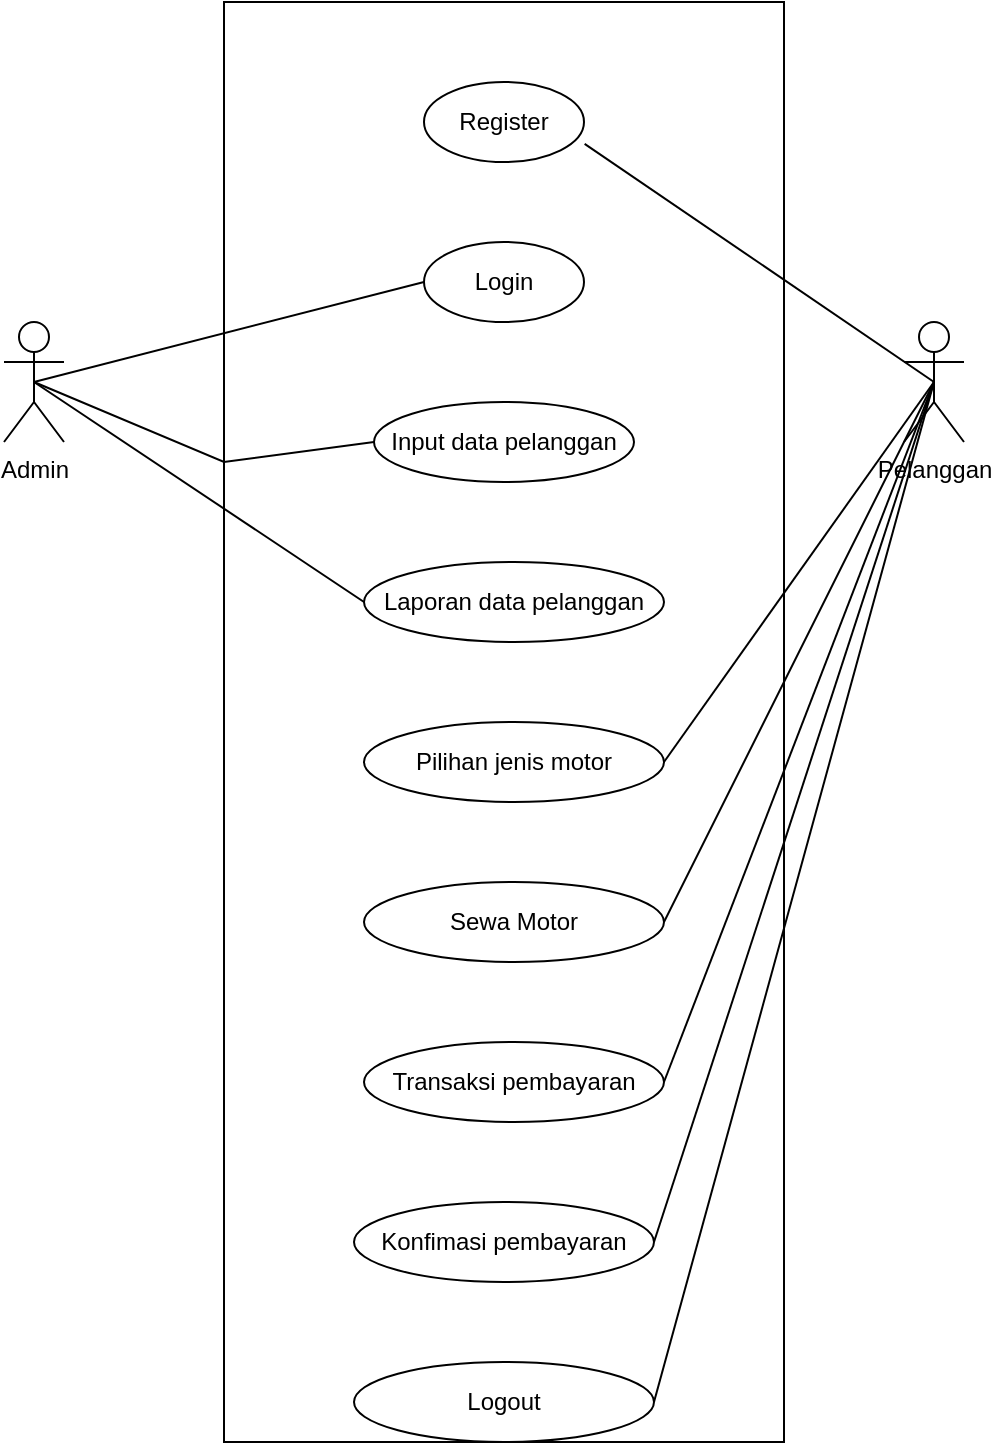 <mxfile version="24.7.17">
  <diagram name="Page-1" id="UAyF_9i4YKcvhddwHqv3">
    <mxGraphModel dx="1059" dy="719" grid="1" gridSize="10" guides="1" tooltips="1" connect="1" arrows="1" fold="1" page="1" pageScale="1" pageWidth="850" pageHeight="1100" math="0" shadow="0">
      <root>
        <mxCell id="0" />
        <mxCell id="1" parent="0" />
        <mxCell id="7GCXgjs2oAFWq0BUSPS8-1" value="&lt;div&gt;&lt;br&gt;&lt;/div&gt;&lt;div&gt;&lt;br&gt;&lt;/div&gt;" style="html=1;whiteSpace=wrap;fillColor=none;" vertex="1" parent="1">
          <mxGeometry x="200" y="40" width="280" height="720" as="geometry" />
        </mxCell>
        <mxCell id="7GCXgjs2oAFWq0BUSPS8-2" value="Register" style="ellipse;whiteSpace=wrap;html=1;" vertex="1" parent="1">
          <mxGeometry x="300" y="80" width="80" height="40" as="geometry" />
        </mxCell>
        <mxCell id="7GCXgjs2oAFWq0BUSPS8-3" value="Login" style="ellipse;whiteSpace=wrap;html=1;" vertex="1" parent="1">
          <mxGeometry x="300" y="160" width="80" height="40" as="geometry" />
        </mxCell>
        <mxCell id="7GCXgjs2oAFWq0BUSPS8-4" value="Input data pelanggan" style="ellipse;whiteSpace=wrap;html=1;" vertex="1" parent="1">
          <mxGeometry x="275" y="240" width="130" height="40" as="geometry" />
        </mxCell>
        <mxCell id="7GCXgjs2oAFWq0BUSPS8-5" value="Laporan data pelanggan" style="ellipse;whiteSpace=wrap;html=1;" vertex="1" parent="1">
          <mxGeometry x="270" y="320" width="150" height="40" as="geometry" />
        </mxCell>
        <mxCell id="7GCXgjs2oAFWq0BUSPS8-6" value="Pilihan jenis motor" style="ellipse;whiteSpace=wrap;html=1;" vertex="1" parent="1">
          <mxGeometry x="270" y="400" width="150" height="40" as="geometry" />
        </mxCell>
        <mxCell id="7GCXgjs2oAFWq0BUSPS8-7" value="Sewa Motor" style="ellipse;whiteSpace=wrap;html=1;" vertex="1" parent="1">
          <mxGeometry x="270" y="480" width="150" height="40" as="geometry" />
        </mxCell>
        <mxCell id="7GCXgjs2oAFWq0BUSPS8-8" value="Transaksi pembayaran" style="ellipse;whiteSpace=wrap;html=1;" vertex="1" parent="1">
          <mxGeometry x="270" y="560" width="150" height="40" as="geometry" />
        </mxCell>
        <mxCell id="7GCXgjs2oAFWq0BUSPS8-9" value="Konfimasi pembayaran" style="ellipse;whiteSpace=wrap;html=1;" vertex="1" parent="1">
          <mxGeometry x="265" y="640" width="150" height="40" as="geometry" />
        </mxCell>
        <mxCell id="7GCXgjs2oAFWq0BUSPS8-10" value="Logout" style="ellipse;whiteSpace=wrap;html=1;" vertex="1" parent="1">
          <mxGeometry x="265" y="720" width="150" height="40" as="geometry" />
        </mxCell>
        <mxCell id="7GCXgjs2oAFWq0BUSPS8-11" value="Admin" style="shape=umlActor;verticalLabelPosition=bottom;verticalAlign=top;html=1;" vertex="1" parent="1">
          <mxGeometry x="90" y="200" width="30" height="60" as="geometry" />
        </mxCell>
        <mxCell id="7GCXgjs2oAFWq0BUSPS8-12" value="Pelanggan" style="shape=umlActor;verticalLabelPosition=bottom;verticalAlign=top;html=1;" vertex="1" parent="1">
          <mxGeometry x="540" y="200" width="30" height="60" as="geometry" />
        </mxCell>
        <mxCell id="7GCXgjs2oAFWq0BUSPS8-16" value="" style="endArrow=none;html=1;rounded=0;entryX=0;entryY=0.5;entryDx=0;entryDy=0;exitX=0.5;exitY=0.5;exitDx=0;exitDy=0;exitPerimeter=0;" edge="1" parent="1" source="7GCXgjs2oAFWq0BUSPS8-11" target="7GCXgjs2oAFWq0BUSPS8-3">
          <mxGeometry width="50" height="50" relative="1" as="geometry">
            <mxPoint x="100" y="420" as="sourcePoint" />
            <mxPoint x="150" y="370" as="targetPoint" />
            <Array as="points" />
          </mxGeometry>
        </mxCell>
        <mxCell id="7GCXgjs2oAFWq0BUSPS8-17" value="" style="endArrow=none;html=1;rounded=0;entryX=0;entryY=0.5;entryDx=0;entryDy=0;exitX=0.5;exitY=0.5;exitDx=0;exitDy=0;exitPerimeter=0;" edge="1" parent="1" source="7GCXgjs2oAFWq0BUSPS8-11" target="7GCXgjs2oAFWq0BUSPS8-4">
          <mxGeometry width="50" height="50" relative="1" as="geometry">
            <mxPoint x="100" y="420" as="sourcePoint" />
            <mxPoint x="170" y="350" as="targetPoint" />
            <Array as="points">
              <mxPoint x="200" y="270" />
            </Array>
          </mxGeometry>
        </mxCell>
        <mxCell id="7GCXgjs2oAFWq0BUSPS8-18" value="" style="endArrow=none;html=1;rounded=0;entryX=0;entryY=0.5;entryDx=0;entryDy=0;exitX=0.5;exitY=0.5;exitDx=0;exitDy=0;exitPerimeter=0;" edge="1" parent="1" source="7GCXgjs2oAFWq0BUSPS8-11" target="7GCXgjs2oAFWq0BUSPS8-5">
          <mxGeometry width="50" height="50" relative="1" as="geometry">
            <mxPoint x="100" y="420" as="sourcePoint" />
            <mxPoint x="150" y="370" as="targetPoint" />
          </mxGeometry>
        </mxCell>
        <mxCell id="7GCXgjs2oAFWq0BUSPS8-19" value="" style="endArrow=none;html=1;rounded=0;entryX=0.5;entryY=0.5;entryDx=0;entryDy=0;exitX=1.004;exitY=0.774;exitDx=0;exitDy=0;exitPerimeter=0;entryPerimeter=0;" edge="1" parent="1" source="7GCXgjs2oAFWq0BUSPS8-2" target="7GCXgjs2oAFWq0BUSPS8-12">
          <mxGeometry width="50" height="50" relative="1" as="geometry">
            <mxPoint x="115" y="240" as="sourcePoint" />
            <mxPoint x="280" y="350" as="targetPoint" />
          </mxGeometry>
        </mxCell>
        <mxCell id="7GCXgjs2oAFWq0BUSPS8-20" value="" style="endArrow=none;html=1;rounded=0;entryX=0.5;entryY=0.5;entryDx=0;entryDy=0;exitX=1;exitY=0.5;exitDx=0;exitDy=0;entryPerimeter=0;" edge="1" parent="1" source="7GCXgjs2oAFWq0BUSPS8-6" target="7GCXgjs2oAFWq0BUSPS8-12">
          <mxGeometry width="50" height="50" relative="1" as="geometry">
            <mxPoint x="390" y="121" as="sourcePoint" />
            <mxPoint x="565" y="240" as="targetPoint" />
          </mxGeometry>
        </mxCell>
        <mxCell id="7GCXgjs2oAFWq0BUSPS8-21" value="" style="endArrow=none;html=1;rounded=0;exitX=1;exitY=0.5;exitDx=0;exitDy=0;entryX=0.5;entryY=0.5;entryDx=0;entryDy=0;entryPerimeter=0;" edge="1" parent="1" source="7GCXgjs2oAFWq0BUSPS8-7" target="7GCXgjs2oAFWq0BUSPS8-12">
          <mxGeometry width="50" height="50" relative="1" as="geometry">
            <mxPoint x="430" y="430" as="sourcePoint" />
            <mxPoint x="550" y="230" as="targetPoint" />
          </mxGeometry>
        </mxCell>
        <mxCell id="7GCXgjs2oAFWq0BUSPS8-22" value="" style="endArrow=none;html=1;rounded=0;exitX=1;exitY=0.5;exitDx=0;exitDy=0;entryX=0.5;entryY=0.5;entryDx=0;entryDy=0;entryPerimeter=0;" edge="1" parent="1" source="7GCXgjs2oAFWq0BUSPS8-8" target="7GCXgjs2oAFWq0BUSPS8-12">
          <mxGeometry width="50" height="50" relative="1" as="geometry">
            <mxPoint x="430" y="510" as="sourcePoint" />
            <mxPoint x="550" y="230" as="targetPoint" />
          </mxGeometry>
        </mxCell>
        <mxCell id="7GCXgjs2oAFWq0BUSPS8-23" value="" style="endArrow=none;html=1;rounded=0;exitX=1;exitY=0.5;exitDx=0;exitDy=0;entryX=0.5;entryY=0.5;entryDx=0;entryDy=0;entryPerimeter=0;" edge="1" parent="1" source="7GCXgjs2oAFWq0BUSPS8-9" target="7GCXgjs2oAFWq0BUSPS8-12">
          <mxGeometry width="50" height="50" relative="1" as="geometry">
            <mxPoint x="430" y="590" as="sourcePoint" />
            <mxPoint x="565" y="240" as="targetPoint" />
          </mxGeometry>
        </mxCell>
        <mxCell id="7GCXgjs2oAFWq0BUSPS8-24" value="" style="endArrow=none;html=1;rounded=0;exitX=1;exitY=0.5;exitDx=0;exitDy=0;entryX=0.5;entryY=0.5;entryDx=0;entryDy=0;entryPerimeter=0;" edge="1" parent="1" source="7GCXgjs2oAFWq0BUSPS8-10" target="7GCXgjs2oAFWq0BUSPS8-12">
          <mxGeometry width="50" height="50" relative="1" as="geometry">
            <mxPoint x="425" y="670" as="sourcePoint" />
            <mxPoint x="565" y="240" as="targetPoint" />
          </mxGeometry>
        </mxCell>
      </root>
    </mxGraphModel>
  </diagram>
</mxfile>
